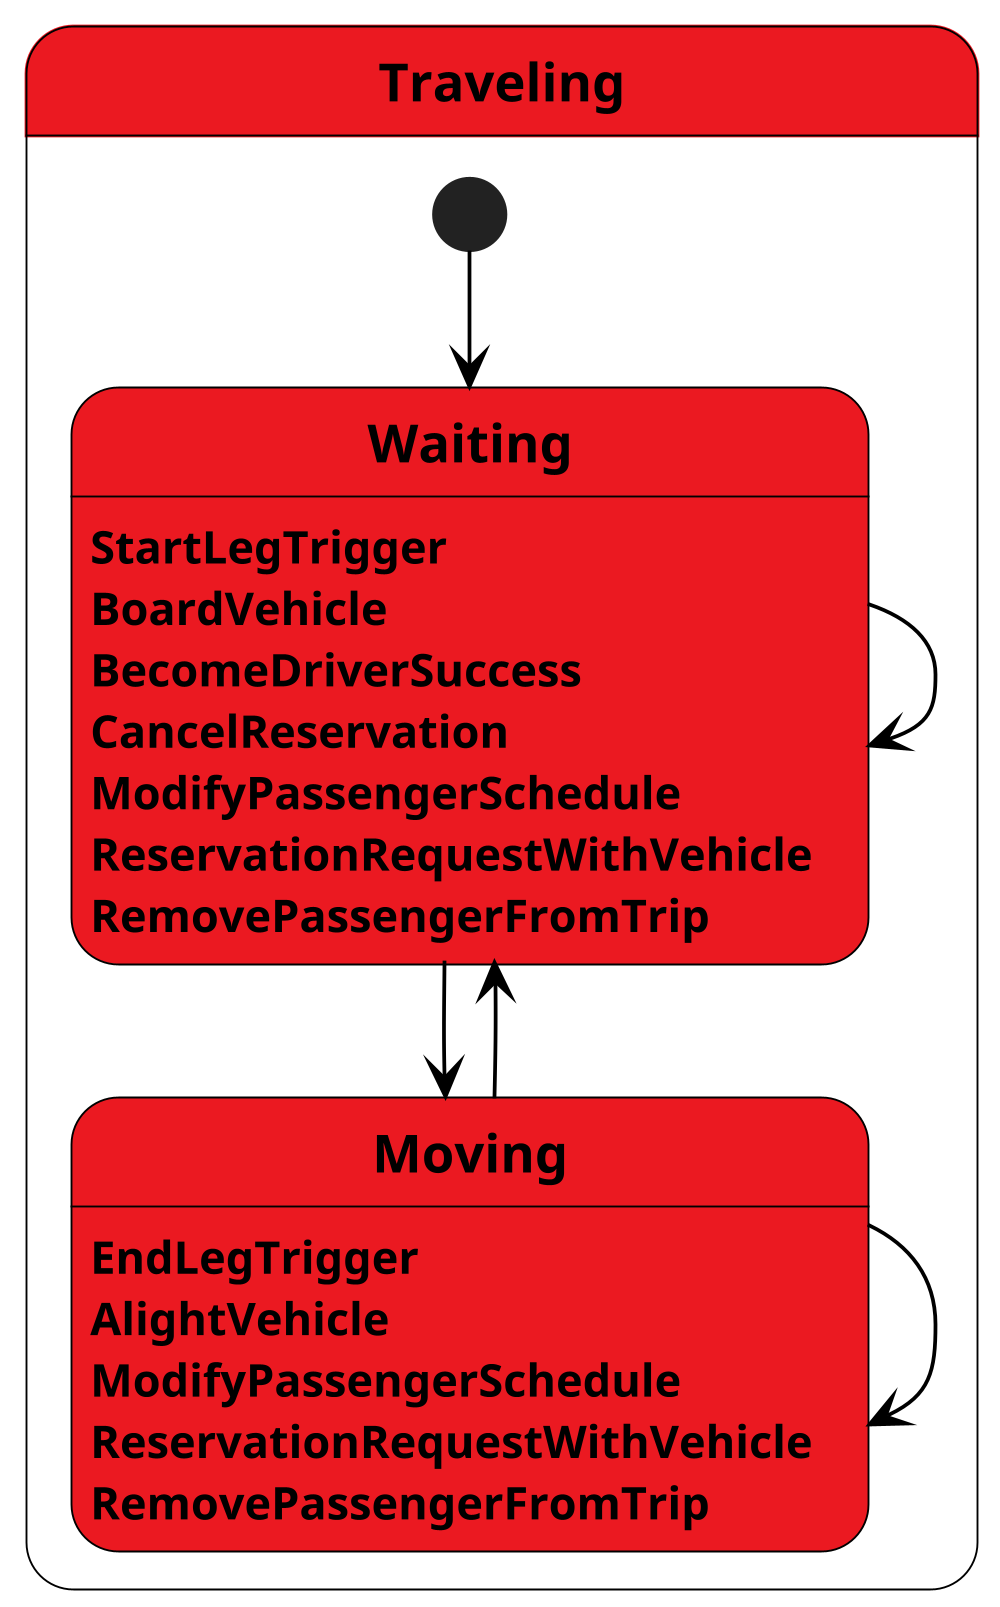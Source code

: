 @startuml

scale 1000 width
skinparam stateBorderColor #black
skinparam stateFontStyle bold
skinparam arrowColor #black

''''''''''''''''''''''''''
' DrivesVehicle States'
''''''''''''''''''''''''''
state Traveling #eb1921{

    state Waiting #eb1921{
        Waiting: StartLegTrigger
        Waiting: BoardVehicle
        Waiting: BecomeDriverSuccess
        Waiting: CancelReservation
        Waiting: ModifyPassengerSchedule
        Waiting: ReservationRequestWithVehicle
        Waiting: RemovePassengerFromTrip
    }

    state Moving #eb1921{
        Moving: EndLegTrigger
        Moving: AlightVehicle
        Moving: ModifyPassengerSchedule
        Moving: ReservationRequestWithVehicle
        Moving: RemovePassengerFromTrip
    }

    [*] --> Waiting
    Waiting --> Waiting
    Waiting --> Moving
    Moving --> Moving
    Moving --> Waiting
}


@enduml
